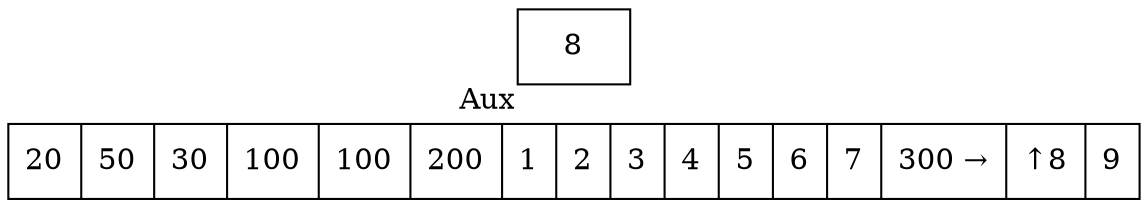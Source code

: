 digraph G{ node [shape = record ];
 rankdir=LR;X[label="{ 20|50|30|100|100|200|1|2|3|4|5|6|7|300|8|9}"]X[label="{ 20|50|30|100|100|200|1|2|3|4|5|6|7|300 → | ↑ 8|9}"]
2[label="{8}"xlabel="Aux"]
}
